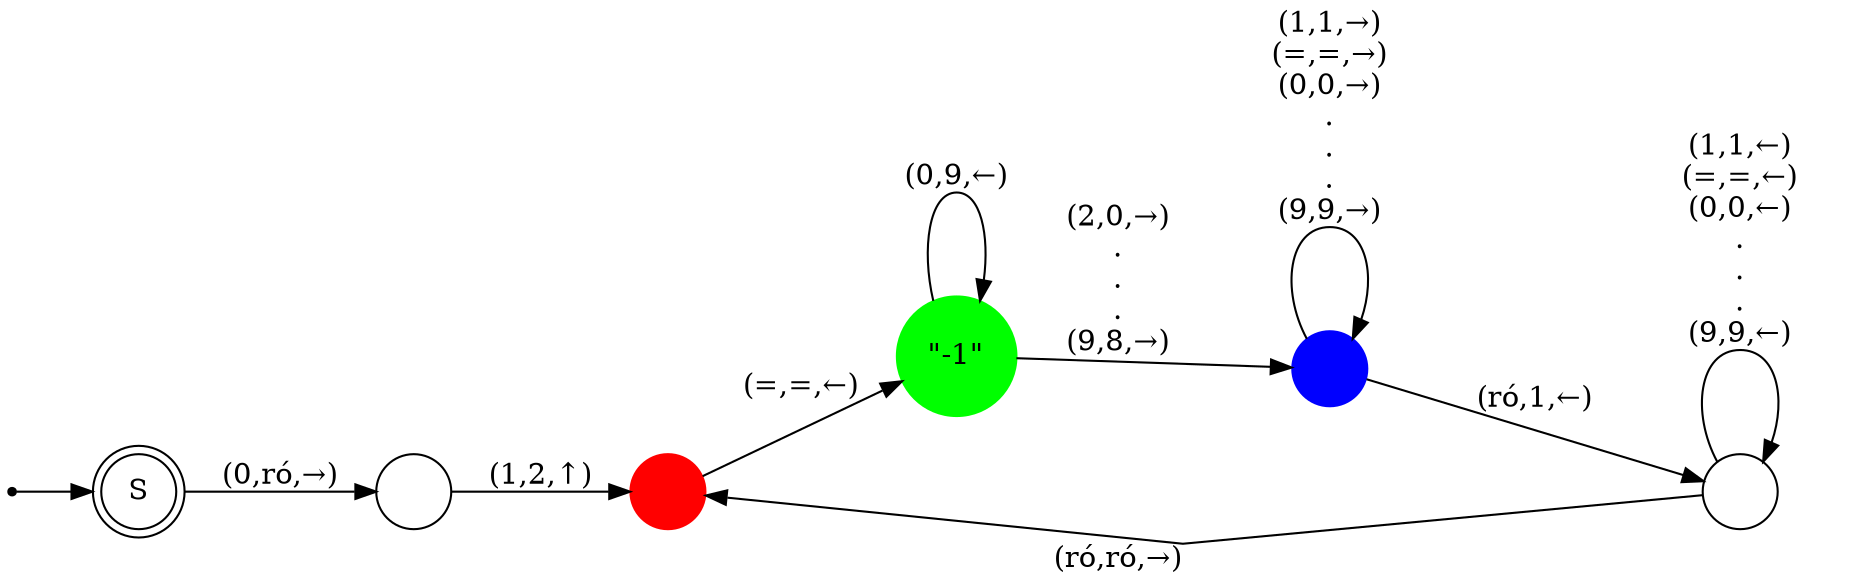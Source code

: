 digraph unary_to_binary {
    rankdir=LR;
    size="20";
    splines=false;
    nodesep=0.7;
    ranksep=0.5;

    node [shape = doublecircle]; S;
    node [shape = point label = ""]; qi

    node [shape = circle];
    qi -> S;
    S  -> q1 [ label = "(0,ró,→)"];
	q1 -> q2 [ label = "(1,2,↑)" ] ;
	q2 -> q3 [ label = "(=,=,←)" ];
	q3 -> q4 [ label = "(2,0,→)\n.\n.\n.\n(9,8,→)" ];
	q4 -> q5 [ label = "(ró,1,←)" ];
	q5 -> q2 [ label="(ró,ró,→)" ];
	
	q3->q3 [ label = "(0,9,←)" ];
	q4->q4 [ label = "(1,1,→)\n(=,=,→)\n(0,0,→)\n.\n.\n.\n(9,9,→)" ];
	q5->q5 [ label = "(1,1,←)\n(=,=,←)\n(0,0,←)\n.\n.\n.\n(9,9,←)"];
	
	q2 [ style=filled color = red ];
	q3 [ style=filled color = green label = "\"-1\""];
	q4 [ style=filled color = blue ];

}


# ←
# ↑
# →
# ↓
# dot -Tpng turing.gv -o Turing.png
